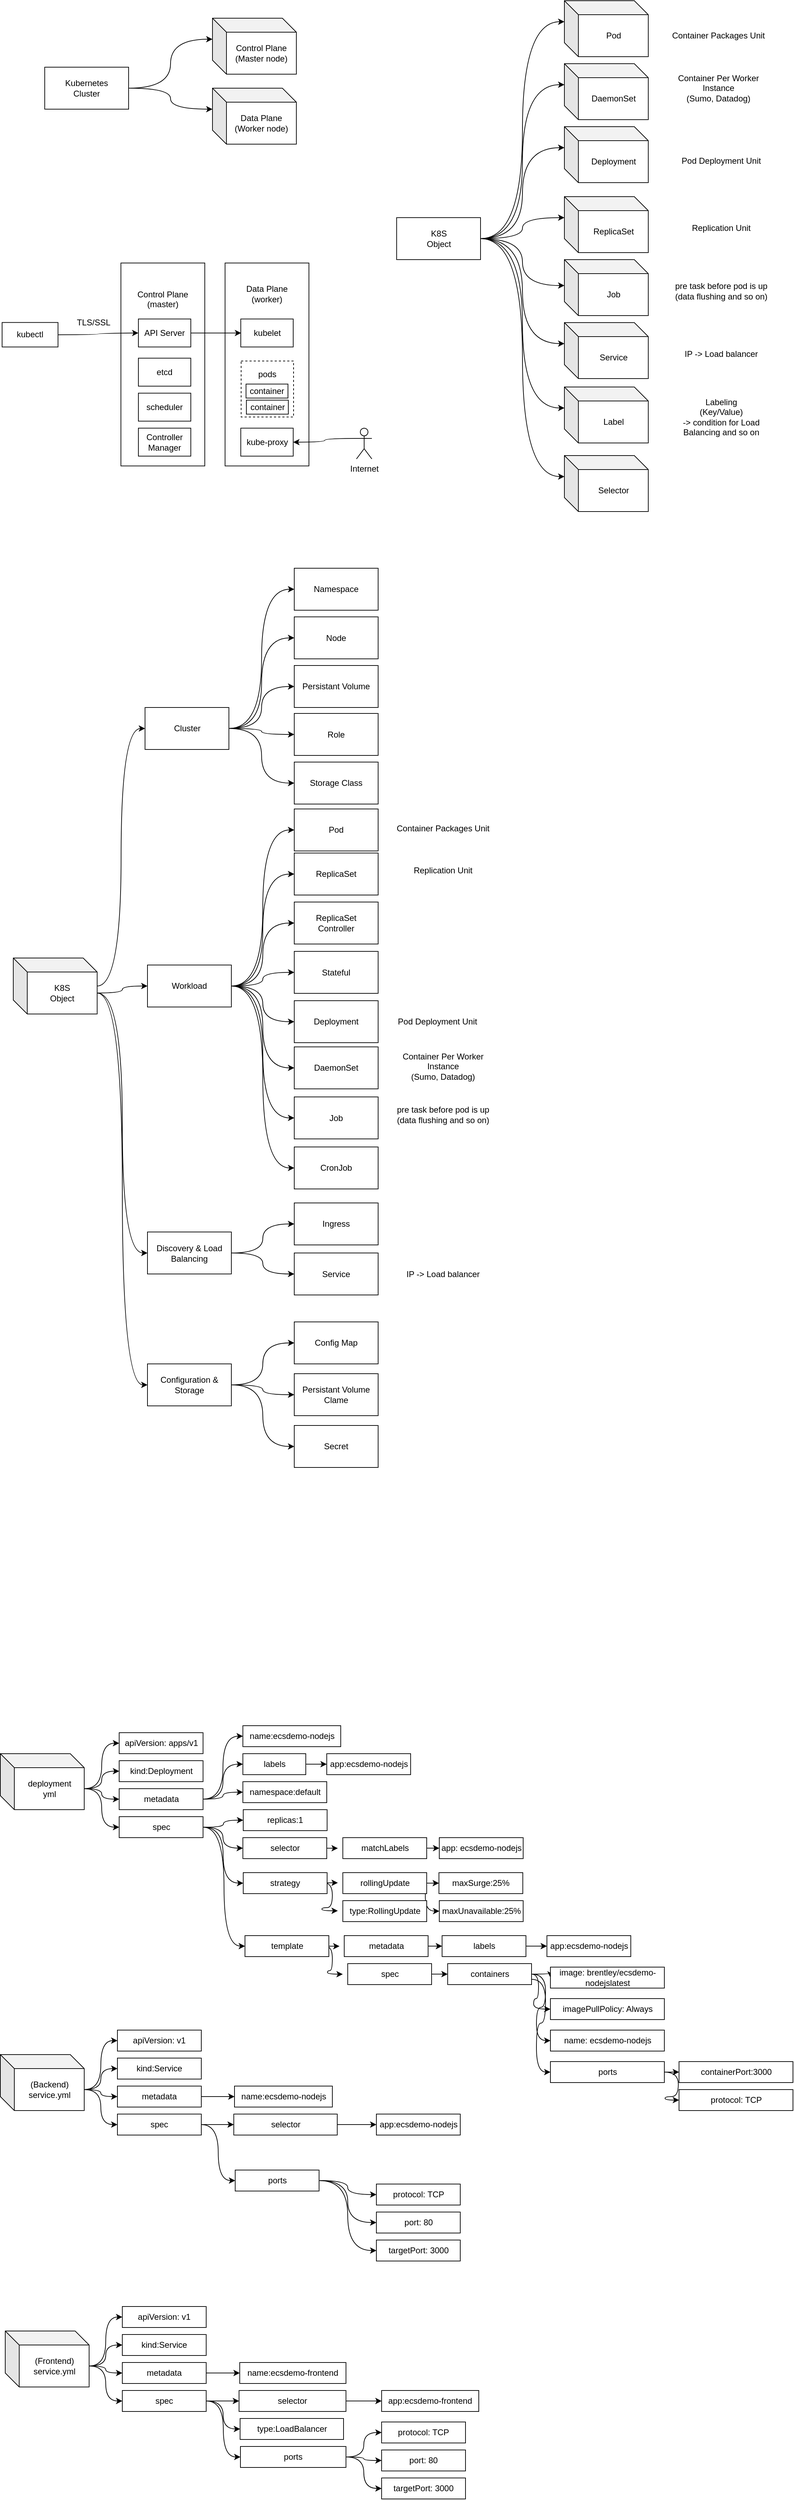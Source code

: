 <mxfile version="11.0.7" type="device"><diagram id="HFLXNcqsMwpk-uqe1Wn0" name="Page-1"><mxGraphModel dx="1301" dy="919" grid="1" gridSize="10" guides="1" tooltips="1" connect="1" arrows="1" fold="1" page="1" pageScale="1" pageWidth="1169" pageHeight="827" math="0" shadow="0"><root><mxCell id="0"/><mxCell id="1" parent="0"/><mxCell id="jyq8mdC1UPbTCz_hw3Xy-4" style="edgeStyle=orthogonalEdgeStyle;rounded=0;orthogonalLoop=1;jettySize=auto;html=1;exitX=1;exitY=0.5;exitDx=0;exitDy=0;entryX=0;entryY=0;entryDx=0;entryDy=30;entryPerimeter=0;curved=1;" parent="1" source="jyq8mdC1UPbTCz_hw3Xy-1" target="jyq8mdC1UPbTCz_hw3Xy-2" edge="1"><mxGeometry relative="1" as="geometry"/></mxCell><mxCell id="jyq8mdC1UPbTCz_hw3Xy-5" style="edgeStyle=orthogonalEdgeStyle;curved=1;rounded=0;orthogonalLoop=1;jettySize=auto;html=1;exitX=1;exitY=0.5;exitDx=0;exitDy=0;entryX=0;entryY=0;entryDx=0;entryDy=30;entryPerimeter=0;" parent="1" source="jyq8mdC1UPbTCz_hw3Xy-1" target="jyq8mdC1UPbTCz_hw3Xy-3" edge="1"><mxGeometry relative="1" as="geometry"/></mxCell><mxCell id="jyq8mdC1UPbTCz_hw3Xy-1" value="Kubernetes&lt;br&gt;Cluster" style="rounded=0;whiteSpace=wrap;html=1;" parent="1" vertex="1"><mxGeometry x="80" y="130" width="120" height="60" as="geometry"/></mxCell><mxCell id="jyq8mdC1UPbTCz_hw3Xy-2" value="Control Plane&lt;br&gt;(Master node)" style="shape=cube;whiteSpace=wrap;html=1;boundedLbl=1;backgroundOutline=1;darkOpacity=0.05;darkOpacity2=0.1;" parent="1" vertex="1"><mxGeometry x="320" y="60" width="120" height="80" as="geometry"/></mxCell><mxCell id="jyq8mdC1UPbTCz_hw3Xy-3" value="Data Plane&lt;br&gt;(Worker node)" style="shape=cube;whiteSpace=wrap;html=1;boundedLbl=1;backgroundOutline=1;darkOpacity=0.05;darkOpacity2=0.1;" parent="1" vertex="1"><mxGeometry x="320" y="160" width="120" height="80" as="geometry"/></mxCell><mxCell id="jyq8mdC1UPbTCz_hw3Xy-16" value="Container Packages Unit" style="text;html=1;strokeColor=none;fillColor=none;align=center;verticalAlign=middle;whiteSpace=wrap;rounded=0;" parent="1" vertex="1"><mxGeometry x="575" y="1193" width="150" height="50" as="geometry"/></mxCell><mxCell id="jyq8mdC1UPbTCz_hw3Xy-17" value="Pod Deployment Unit" style="text;html=1;strokeColor=none;fillColor=none;align=center;verticalAlign=middle;whiteSpace=wrap;rounded=0;" parent="1" vertex="1"><mxGeometry x="567" y="1469" width="150" height="50" as="geometry"/></mxCell><mxCell id="jyq8mdC1UPbTCz_hw3Xy-23" value="pre task before pod is up&lt;br&gt;(data flushing and so on)" style="text;html=1;strokeColor=none;fillColor=none;align=center;verticalAlign=middle;whiteSpace=wrap;rounded=0;" parent="1" vertex="1"><mxGeometry x="575" y="1601.69" width="150" height="50" as="geometry"/></mxCell><mxCell id="jyq8mdC1UPbTCz_hw3Xy-28" value="IP -&amp;gt; Load balancer" style="text;html=1;strokeColor=none;fillColor=none;align=center;verticalAlign=middle;whiteSpace=wrap;rounded=0;" parent="1" vertex="1"><mxGeometry x="575" y="1829.5" width="150" height="50" as="geometry"/></mxCell><mxCell id="jyq8mdC1UPbTCz_hw3Xy-61" value="" style="group" parent="1" vertex="1" connectable="0"><mxGeometry x="19" y="409.824" width="529" height="290" as="geometry"/></mxCell><mxCell id="jyq8mdC1UPbTCz_hw3Xy-32" value="kubectl" style="rounded=0;whiteSpace=wrap;html=1;" parent="jyq8mdC1UPbTCz_hw3Xy-61" vertex="1"><mxGeometry y="85" width="80" height="35" as="geometry"/></mxCell><mxCell id="jyq8mdC1UPbTCz_hw3Xy-34" value="Control Plane&lt;br&gt;(master)&lt;br&gt;&lt;br&gt;&lt;br&gt;&lt;br&gt;&lt;br&gt;&lt;br&gt;&lt;br&gt;&lt;br&gt;&lt;br&gt;&lt;br&gt;&lt;br&gt;&lt;br&gt;&lt;br&gt;&lt;br&gt;" style="rounded=0;whiteSpace=wrap;html=1;" parent="jyq8mdC1UPbTCz_hw3Xy-61" vertex="1"><mxGeometry x="170" width="120" height="290" as="geometry"/></mxCell><mxCell id="jyq8mdC1UPbTCz_hw3Xy-35" value="API Server" style="rounded=0;whiteSpace=wrap;html=1;" parent="jyq8mdC1UPbTCz_hw3Xy-61" vertex="1"><mxGeometry x="195" y="80" width="75" height="40" as="geometry"/></mxCell><mxCell id="jyq8mdC1UPbTCz_hw3Xy-37" value="TLS/SSL" style="text;html=1;strokeColor=none;fillColor=none;align=center;verticalAlign=middle;whiteSpace=wrap;rounded=0;" parent="jyq8mdC1UPbTCz_hw3Xy-61" vertex="1"><mxGeometry x="111" y="75" width="40" height="20" as="geometry"/></mxCell><mxCell id="jyq8mdC1UPbTCz_hw3Xy-39" value="Data Plane&lt;br&gt;(worker)&lt;br&gt;&lt;br&gt;&lt;br&gt;&lt;br&gt;&lt;br&gt;&lt;br&gt;&lt;br&gt;&lt;br&gt;&lt;br&gt;&lt;br&gt;&lt;br&gt;&lt;br&gt;&lt;br&gt;&lt;br&gt;&lt;br&gt;" style="rounded=0;whiteSpace=wrap;html=1;" parent="jyq8mdC1UPbTCz_hw3Xy-61" vertex="1"><mxGeometry x="319" width="120" height="290" as="geometry"/></mxCell><mxCell id="jyq8mdC1UPbTCz_hw3Xy-40" value="kubelet" style="rounded=0;whiteSpace=wrap;html=1;" parent="jyq8mdC1UPbTCz_hw3Xy-61" vertex="1"><mxGeometry x="341.5" y="80" width="75" height="40" as="geometry"/></mxCell><mxCell id="jyq8mdC1UPbTCz_hw3Xy-42" style="edgeStyle=orthogonalEdgeStyle;curved=1;rounded=0;orthogonalLoop=1;jettySize=auto;html=1;exitX=1;exitY=0.5;exitDx=0;exitDy=0;entryX=0;entryY=0.5;entryDx=0;entryDy=0;" parent="jyq8mdC1UPbTCz_hw3Xy-61" edge="1"><mxGeometry relative="1" as="geometry"><mxPoint x="270" y="100" as="sourcePoint"/><mxPoint x="342" y="100" as="targetPoint"/></mxGeometry></mxCell><mxCell id="jyq8mdC1UPbTCz_hw3Xy-45" style="edgeStyle=orthogonalEdgeStyle;curved=1;rounded=0;orthogonalLoop=1;jettySize=auto;html=1;exitX=1;exitY=0.5;exitDx=0;exitDy=0;entryX=0;entryY=0.5;entryDx=0;entryDy=0;" parent="jyq8mdC1UPbTCz_hw3Xy-61" source="jyq8mdC1UPbTCz_hw3Xy-32" edge="1"><mxGeometry relative="1" as="geometry"><mxPoint x="50" y="130" as="sourcePoint"/><mxPoint x="195" y="100" as="targetPoint"/></mxGeometry></mxCell><mxCell id="jyq8mdC1UPbTCz_hw3Xy-46" value="etcd" style="rounded=0;whiteSpace=wrap;html=1;" parent="jyq8mdC1UPbTCz_hw3Xy-61" vertex="1"><mxGeometry x="195" y="136" width="75" height="40" as="geometry"/></mxCell><mxCell id="jyq8mdC1UPbTCz_hw3Xy-47" value="scheduler" style="rounded=0;whiteSpace=wrap;html=1;" parent="jyq8mdC1UPbTCz_hw3Xy-61" vertex="1"><mxGeometry x="195" y="186" width="75" height="40" as="geometry"/></mxCell><mxCell id="jyq8mdC1UPbTCz_hw3Xy-48" value="Controller&lt;br&gt;Manager" style="rounded=0;whiteSpace=wrap;html=1;" parent="jyq8mdC1UPbTCz_hw3Xy-61" vertex="1"><mxGeometry x="195" y="236" width="75" height="40" as="geometry"/></mxCell><mxCell id="jyq8mdC1UPbTCz_hw3Xy-49" value="kube-proxy" style="rounded=0;whiteSpace=wrap;html=1;" parent="jyq8mdC1UPbTCz_hw3Xy-61" vertex="1"><mxGeometry x="341.5" y="236" width="75" height="40" as="geometry"/></mxCell><mxCell id="jyq8mdC1UPbTCz_hw3Xy-51" style="edgeStyle=orthogonalEdgeStyle;curved=1;rounded=0;orthogonalLoop=1;jettySize=auto;html=1;exitX=0;exitY=0.333;exitDx=0;exitDy=0;exitPerimeter=0;entryX=1;entryY=0.5;entryDx=0;entryDy=0;" parent="jyq8mdC1UPbTCz_hw3Xy-61" source="jyq8mdC1UPbTCz_hw3Xy-50" target="jyq8mdC1UPbTCz_hw3Xy-49" edge="1"><mxGeometry relative="1" as="geometry"/></mxCell><mxCell id="jyq8mdC1UPbTCz_hw3Xy-50" value="Internet" style="shape=umlActor;verticalLabelPosition=bottom;labelBackgroundColor=#ffffff;verticalAlign=top;html=1;outlineConnect=0;" parent="jyq8mdC1UPbTCz_hw3Xy-61" vertex="1"><mxGeometry x="507" y="236" width="22" height="44" as="geometry"/></mxCell><mxCell id="jyq8mdC1UPbTCz_hw3Xy-56" value="pods&lt;br&gt;&lt;br&gt;&lt;br&gt;&lt;br&gt;" style="rounded=0;whiteSpace=wrap;html=1;dashed=1;" parent="jyq8mdC1UPbTCz_hw3Xy-61" vertex="1"><mxGeometry x="342" y="140" width="75" height="80" as="geometry"/></mxCell><mxCell id="jyq8mdC1UPbTCz_hw3Xy-58" value="container" style="rounded=0;whiteSpace=wrap;html=1;" parent="jyq8mdC1UPbTCz_hw3Xy-61" vertex="1"><mxGeometry x="349" y="173" width="60" height="20" as="geometry"/></mxCell><mxCell id="jyq8mdC1UPbTCz_hw3Xy-59" value="container" style="rounded=0;whiteSpace=wrap;html=1;" parent="jyq8mdC1UPbTCz_hw3Xy-61" vertex="1"><mxGeometry x="349.5" y="196" width="60" height="20" as="geometry"/></mxCell><mxCell id="V4Hahp8YMEl1qbRStcSS-13" style="edgeStyle=orthogonalEdgeStyle;curved=1;rounded=0;orthogonalLoop=1;jettySize=auto;html=1;exitX=1;exitY=0.5;exitDx=0;exitDy=0;entryX=0;entryY=0.5;entryDx=0;entryDy=0;" edge="1" parent="1" source="V4Hahp8YMEl1qbRStcSS-1" target="V4Hahp8YMEl1qbRStcSS-7"><mxGeometry relative="1" as="geometry"/></mxCell><mxCell id="V4Hahp8YMEl1qbRStcSS-14" style="edgeStyle=orthogonalEdgeStyle;curved=1;rounded=0;orthogonalLoop=1;jettySize=auto;html=1;exitX=1;exitY=0.5;exitDx=0;exitDy=0;entryX=0;entryY=0.5;entryDx=0;entryDy=0;" edge="1" parent="1" source="V4Hahp8YMEl1qbRStcSS-1" target="V4Hahp8YMEl1qbRStcSS-9"><mxGeometry relative="1" as="geometry"/></mxCell><mxCell id="V4Hahp8YMEl1qbRStcSS-15" style="edgeStyle=orthogonalEdgeStyle;curved=1;rounded=0;orthogonalLoop=1;jettySize=auto;html=1;exitX=1;exitY=0.5;exitDx=0;exitDy=0;entryX=0;entryY=0.5;entryDx=0;entryDy=0;" edge="1" parent="1" source="V4Hahp8YMEl1qbRStcSS-1" target="V4Hahp8YMEl1qbRStcSS-10"><mxGeometry relative="1" as="geometry"/></mxCell><mxCell id="V4Hahp8YMEl1qbRStcSS-16" style="edgeStyle=orthogonalEdgeStyle;curved=1;rounded=0;orthogonalLoop=1;jettySize=auto;html=1;exitX=1;exitY=0.5;exitDx=0;exitDy=0;entryX=0;entryY=0.5;entryDx=0;entryDy=0;" edge="1" parent="1" source="V4Hahp8YMEl1qbRStcSS-1" target="V4Hahp8YMEl1qbRStcSS-11"><mxGeometry relative="1" as="geometry"/></mxCell><mxCell id="V4Hahp8YMEl1qbRStcSS-17" style="edgeStyle=orthogonalEdgeStyle;curved=1;rounded=0;orthogonalLoop=1;jettySize=auto;html=1;exitX=1;exitY=0.5;exitDx=0;exitDy=0;entryX=0;entryY=0.5;entryDx=0;entryDy=0;" edge="1" parent="1" source="V4Hahp8YMEl1qbRStcSS-1" target="V4Hahp8YMEl1qbRStcSS-8"><mxGeometry relative="1" as="geometry"/></mxCell><mxCell id="V4Hahp8YMEl1qbRStcSS-18" style="edgeStyle=orthogonalEdgeStyle;curved=1;rounded=0;orthogonalLoop=1;jettySize=auto;html=1;exitX=1;exitY=0.5;exitDx=0;exitDy=0;entryX=0;entryY=0.5;entryDx=0;entryDy=0;" edge="1" parent="1" source="V4Hahp8YMEl1qbRStcSS-1" target="V4Hahp8YMEl1qbRStcSS-6"><mxGeometry relative="1" as="geometry"/></mxCell><mxCell id="V4Hahp8YMEl1qbRStcSS-19" style="edgeStyle=orthogonalEdgeStyle;curved=1;rounded=0;orthogonalLoop=1;jettySize=auto;html=1;exitX=1;exitY=0.5;exitDx=0;exitDy=0;entryX=0;entryY=0.5;entryDx=0;entryDy=0;" edge="1" parent="1" source="V4Hahp8YMEl1qbRStcSS-1" target="V4Hahp8YMEl1qbRStcSS-5"><mxGeometry relative="1" as="geometry"/></mxCell><mxCell id="V4Hahp8YMEl1qbRStcSS-27" style="edgeStyle=orthogonalEdgeStyle;curved=1;rounded=0;orthogonalLoop=1;jettySize=auto;html=1;exitX=1;exitY=0.5;exitDx=0;exitDy=0;entryX=0;entryY=0.5;entryDx=0;entryDy=0;" edge="1" parent="1" source="V4Hahp8YMEl1qbRStcSS-1" target="V4Hahp8YMEl1qbRStcSS-22"><mxGeometry relative="1" as="geometry"/></mxCell><mxCell id="V4Hahp8YMEl1qbRStcSS-1" value="Workload" style="rounded=0;whiteSpace=wrap;html=1;" vertex="1" parent="1"><mxGeometry x="227" y="1413" width="120" height="60" as="geometry"/></mxCell><mxCell id="V4Hahp8YMEl1qbRStcSS-34" style="edgeStyle=orthogonalEdgeStyle;curved=1;rounded=0;orthogonalLoop=1;jettySize=auto;html=1;entryX=0;entryY=0.5;entryDx=0;entryDy=0;" edge="1" parent="1" source="V4Hahp8YMEl1qbRStcSS-2" target="V4Hahp8YMEl1qbRStcSS-26"><mxGeometry relative="1" as="geometry"/></mxCell><mxCell id="V4Hahp8YMEl1qbRStcSS-35" style="edgeStyle=orthogonalEdgeStyle;curved=1;rounded=0;orthogonalLoop=1;jettySize=auto;html=1;exitX=1;exitY=0.5;exitDx=0;exitDy=0;entryX=0;entryY=0.5;entryDx=0;entryDy=0;" edge="1" parent="1" source="V4Hahp8YMEl1qbRStcSS-2" target="V4Hahp8YMEl1qbRStcSS-25"><mxGeometry relative="1" as="geometry"/></mxCell><mxCell id="V4Hahp8YMEl1qbRStcSS-2" value="Discovery &amp;amp; Load Balancing" style="rounded=0;whiteSpace=wrap;html=1;" vertex="1" parent="1"><mxGeometry x="227" y="1794.5" width="120" height="60" as="geometry"/></mxCell><mxCell id="V4Hahp8YMEl1qbRStcSS-31" style="edgeStyle=orthogonalEdgeStyle;curved=1;rounded=0;orthogonalLoop=1;jettySize=auto;html=1;entryX=0;entryY=0.5;entryDx=0;entryDy=0;" edge="1" parent="1" source="V4Hahp8YMEl1qbRStcSS-3" target="V4Hahp8YMEl1qbRStcSS-28"><mxGeometry relative="1" as="geometry"/></mxCell><mxCell id="V4Hahp8YMEl1qbRStcSS-32" style="edgeStyle=orthogonalEdgeStyle;curved=1;rounded=0;orthogonalLoop=1;jettySize=auto;html=1;exitX=1;exitY=0.5;exitDx=0;exitDy=0;" edge="1" parent="1" source="V4Hahp8YMEl1qbRStcSS-3" target="V4Hahp8YMEl1qbRStcSS-29"><mxGeometry relative="1" as="geometry"/></mxCell><mxCell id="V4Hahp8YMEl1qbRStcSS-33" style="edgeStyle=orthogonalEdgeStyle;curved=1;rounded=0;orthogonalLoop=1;jettySize=auto;html=1;exitX=1;exitY=0.5;exitDx=0;exitDy=0;entryX=0;entryY=0.5;entryDx=0;entryDy=0;" edge="1" parent="1" source="V4Hahp8YMEl1qbRStcSS-3" target="V4Hahp8YMEl1qbRStcSS-30"><mxGeometry relative="1" as="geometry"/></mxCell><mxCell id="V4Hahp8YMEl1qbRStcSS-3" value="Configuration &amp;amp; Storage" style="rounded=0;whiteSpace=wrap;html=1;" vertex="1" parent="1"><mxGeometry x="227" y="1983" width="120" height="60" as="geometry"/></mxCell><mxCell id="V4Hahp8YMEl1qbRStcSS-12" style="edgeStyle=orthogonalEdgeStyle;rounded=0;orthogonalLoop=1;jettySize=auto;html=1;exitX=0;exitY=0;exitDx=120;exitDy=50;exitPerimeter=0;entryX=0;entryY=0.5;entryDx=0;entryDy=0;curved=1;" edge="1" parent="1" source="V4Hahp8YMEl1qbRStcSS-4" target="V4Hahp8YMEl1qbRStcSS-1"><mxGeometry relative="1" as="geometry"/></mxCell><mxCell id="V4Hahp8YMEl1qbRStcSS-23" style="edgeStyle=orthogonalEdgeStyle;curved=1;rounded=0;orthogonalLoop=1;jettySize=auto;html=1;exitX=0;exitY=0;exitDx=120;exitDy=50;exitPerimeter=0;entryX=0;entryY=0.5;entryDx=0;entryDy=0;" edge="1" parent="1" source="V4Hahp8YMEl1qbRStcSS-4" target="V4Hahp8YMEl1qbRStcSS-2"><mxGeometry relative="1" as="geometry"/></mxCell><mxCell id="V4Hahp8YMEl1qbRStcSS-24" style="edgeStyle=orthogonalEdgeStyle;curved=1;rounded=0;orthogonalLoop=1;jettySize=auto;html=1;exitX=0;exitY=0;exitDx=120;exitDy=50;exitPerimeter=0;entryX=0;entryY=0.5;entryDx=0;entryDy=0;" edge="1" parent="1" source="V4Hahp8YMEl1qbRStcSS-4" target="V4Hahp8YMEl1qbRStcSS-3"><mxGeometry relative="1" as="geometry"/></mxCell><mxCell id="V4Hahp8YMEl1qbRStcSS-42" style="edgeStyle=orthogonalEdgeStyle;curved=1;rounded=0;orthogonalLoop=1;jettySize=auto;html=1;entryX=0;entryY=0.5;entryDx=0;entryDy=0;" edge="1" parent="1" source="V4Hahp8YMEl1qbRStcSS-4" target="V4Hahp8YMEl1qbRStcSS-36"><mxGeometry relative="1" as="geometry"/></mxCell><mxCell id="V4Hahp8YMEl1qbRStcSS-4" value="K8S&lt;br&gt;Object" style="shape=cube;whiteSpace=wrap;html=1;boundedLbl=1;backgroundOutline=1;darkOpacity=0.05;darkOpacity2=0.1;" vertex="1" parent="1"><mxGeometry x="35" y="1403" width="120" height="80" as="geometry"/></mxCell><mxCell id="V4Hahp8YMEl1qbRStcSS-5" value="CronJob" style="rounded=0;whiteSpace=wrap;html=1;" vertex="1" parent="1"><mxGeometry x="437" y="1673" width="120" height="60" as="geometry"/></mxCell><mxCell id="V4Hahp8YMEl1qbRStcSS-6" value="DaemonSet" style="rounded=0;whiteSpace=wrap;html=1;" vertex="1" parent="1"><mxGeometry x="437" y="1530" width="120" height="60" as="geometry"/></mxCell><mxCell id="V4Hahp8YMEl1qbRStcSS-7" value="Pod" style="rounded=0;whiteSpace=wrap;html=1;" vertex="1" parent="1"><mxGeometry x="437" y="1190" width="120" height="60" as="geometry"/></mxCell><mxCell id="V4Hahp8YMEl1qbRStcSS-8" value="Deployment" style="rounded=0;whiteSpace=wrap;html=1;" vertex="1" parent="1"><mxGeometry x="437" y="1464" width="120" height="60" as="geometry"/></mxCell><mxCell id="V4Hahp8YMEl1qbRStcSS-9" value="ReplicaSet" style="rounded=0;whiteSpace=wrap;html=1;" vertex="1" parent="1"><mxGeometry x="437" y="1253" width="120" height="60" as="geometry"/></mxCell><mxCell id="V4Hahp8YMEl1qbRStcSS-10" value="ReplicaSet&lt;br&gt;Controller" style="rounded=0;whiteSpace=wrap;html=1;" vertex="1" parent="1"><mxGeometry x="437" y="1323" width="120" height="60" as="geometry"/></mxCell><mxCell id="V4Hahp8YMEl1qbRStcSS-11" value="Stateful" style="rounded=0;whiteSpace=wrap;html=1;" vertex="1" parent="1"><mxGeometry x="437" y="1393.5" width="120" height="60" as="geometry"/></mxCell><mxCell id="V4Hahp8YMEl1qbRStcSS-20" value="Container Per Worker Instance&lt;br&gt;(Sumo, Datadog)" style="text;html=1;strokeColor=none;fillColor=none;align=center;verticalAlign=middle;whiteSpace=wrap;rounded=0;" vertex="1" parent="1"><mxGeometry x="575" y="1533" width="150" height="50" as="geometry"/></mxCell><mxCell id="V4Hahp8YMEl1qbRStcSS-21" value="Replication Unit" style="text;html=1;strokeColor=none;fillColor=none;align=center;verticalAlign=middle;whiteSpace=wrap;rounded=0;" vertex="1" parent="1"><mxGeometry x="575" y="1253.397" width="150" height="50" as="geometry"/></mxCell><mxCell id="V4Hahp8YMEl1qbRStcSS-22" value="Job" style="rounded=0;whiteSpace=wrap;html=1;" vertex="1" parent="1"><mxGeometry x="437" y="1601.5" width="120" height="60" as="geometry"/></mxCell><mxCell id="V4Hahp8YMEl1qbRStcSS-25" value="Service" style="rounded=0;whiteSpace=wrap;html=1;" vertex="1" parent="1"><mxGeometry x="437" y="1824.5" width="120" height="60" as="geometry"/></mxCell><mxCell id="V4Hahp8YMEl1qbRStcSS-26" value="Ingress" style="rounded=0;whiteSpace=wrap;html=1;" vertex="1" parent="1"><mxGeometry x="437" y="1753" width="120" height="60" as="geometry"/></mxCell><mxCell id="V4Hahp8YMEl1qbRStcSS-28" value="Config Map" style="rounded=0;whiteSpace=wrap;html=1;" vertex="1" parent="1"><mxGeometry x="437" y="1923" width="120" height="60" as="geometry"/></mxCell><mxCell id="V4Hahp8YMEl1qbRStcSS-29" value="Persistant Volume Clame" style="rounded=0;whiteSpace=wrap;html=1;" vertex="1" parent="1"><mxGeometry x="437" y="1997" width="120" height="60" as="geometry"/></mxCell><mxCell id="V4Hahp8YMEl1qbRStcSS-30" value="Secret" style="rounded=0;whiteSpace=wrap;html=1;" vertex="1" parent="1"><mxGeometry x="437" y="2071" width="120" height="60" as="geometry"/></mxCell><mxCell id="V4Hahp8YMEl1qbRStcSS-43" style="edgeStyle=orthogonalEdgeStyle;curved=1;rounded=0;orthogonalLoop=1;jettySize=auto;html=1;exitX=1;exitY=0.5;exitDx=0;exitDy=0;entryX=0;entryY=0.5;entryDx=0;entryDy=0;" edge="1" parent="1" source="V4Hahp8YMEl1qbRStcSS-36" target="V4Hahp8YMEl1qbRStcSS-37"><mxGeometry relative="1" as="geometry"/></mxCell><mxCell id="V4Hahp8YMEl1qbRStcSS-44" style="edgeStyle=orthogonalEdgeStyle;curved=1;rounded=0;orthogonalLoop=1;jettySize=auto;html=1;exitX=1;exitY=0.5;exitDx=0;exitDy=0;entryX=0;entryY=0.5;entryDx=0;entryDy=0;" edge="1" parent="1" source="V4Hahp8YMEl1qbRStcSS-36" target="V4Hahp8YMEl1qbRStcSS-38"><mxGeometry relative="1" as="geometry"/></mxCell><mxCell id="V4Hahp8YMEl1qbRStcSS-45" style="edgeStyle=orthogonalEdgeStyle;curved=1;rounded=0;orthogonalLoop=1;jettySize=auto;html=1;exitX=1;exitY=0.5;exitDx=0;exitDy=0;entryX=0;entryY=0.5;entryDx=0;entryDy=0;" edge="1" parent="1" source="V4Hahp8YMEl1qbRStcSS-36" target="V4Hahp8YMEl1qbRStcSS-39"><mxGeometry relative="1" as="geometry"/></mxCell><mxCell id="V4Hahp8YMEl1qbRStcSS-46" style="edgeStyle=orthogonalEdgeStyle;curved=1;rounded=0;orthogonalLoop=1;jettySize=auto;html=1;exitX=1;exitY=0.5;exitDx=0;exitDy=0;entryX=0;entryY=0.5;entryDx=0;entryDy=0;" edge="1" parent="1" source="V4Hahp8YMEl1qbRStcSS-36" target="V4Hahp8YMEl1qbRStcSS-40"><mxGeometry relative="1" as="geometry"/></mxCell><mxCell id="V4Hahp8YMEl1qbRStcSS-47" style="edgeStyle=orthogonalEdgeStyle;curved=1;rounded=0;orthogonalLoop=1;jettySize=auto;html=1;exitX=1;exitY=0.5;exitDx=0;exitDy=0;entryX=0;entryY=0.5;entryDx=0;entryDy=0;" edge="1" parent="1" source="V4Hahp8YMEl1qbRStcSS-36" target="V4Hahp8YMEl1qbRStcSS-41"><mxGeometry relative="1" as="geometry"/></mxCell><mxCell id="V4Hahp8YMEl1qbRStcSS-36" value="Cluster" style="rounded=0;whiteSpace=wrap;html=1;" vertex="1" parent="1"><mxGeometry x="223.5" y="1045" width="120" height="60" as="geometry"/></mxCell><mxCell id="V4Hahp8YMEl1qbRStcSS-37" value="Namespace" style="rounded=0;whiteSpace=wrap;html=1;" vertex="1" parent="1"><mxGeometry x="437" y="846" width="120" height="60" as="geometry"/></mxCell><mxCell id="V4Hahp8YMEl1qbRStcSS-38" value="Node" style="rounded=0;whiteSpace=wrap;html=1;" vertex="1" parent="1"><mxGeometry x="437" y="915.5" width="120" height="60" as="geometry"/></mxCell><mxCell id="V4Hahp8YMEl1qbRStcSS-39" value="Persistant Volume" style="rounded=0;whiteSpace=wrap;html=1;" vertex="1" parent="1"><mxGeometry x="437" y="985" width="120" height="60" as="geometry"/></mxCell><mxCell id="V4Hahp8YMEl1qbRStcSS-40" value="Role" style="rounded=0;whiteSpace=wrap;html=1;" vertex="1" parent="1"><mxGeometry x="437" y="1053.5" width="120" height="60" as="geometry"/></mxCell><mxCell id="V4Hahp8YMEl1qbRStcSS-41" value="Storage Class" style="rounded=0;whiteSpace=wrap;html=1;" vertex="1" parent="1"><mxGeometry x="437" y="1123" width="120" height="60" as="geometry"/></mxCell><mxCell id="V4Hahp8YMEl1qbRStcSS-51" value="Pod" style="shape=cube;whiteSpace=wrap;html=1;boundedLbl=1;backgroundOutline=1;darkOpacity=0.05;darkOpacity2=0.1;" vertex="1" parent="1"><mxGeometry x="823.5" y="35" width="120" height="80" as="geometry"/></mxCell><mxCell id="V4Hahp8YMEl1qbRStcSS-52" value="DaemonSet" style="shape=cube;whiteSpace=wrap;html=1;boundedLbl=1;backgroundOutline=1;darkOpacity=0.05;darkOpacity2=0.1;" vertex="1" parent="1"><mxGeometry x="823.5" y="125" width="120" height="80" as="geometry"/></mxCell><mxCell id="V4Hahp8YMEl1qbRStcSS-53" value="Deployment" style="shape=cube;whiteSpace=wrap;html=1;boundedLbl=1;backgroundOutline=1;darkOpacity=0.05;darkOpacity2=0.1;" vertex="1" parent="1"><mxGeometry x="823.5" y="215" width="120" height="80" as="geometry"/></mxCell><mxCell id="V4Hahp8YMEl1qbRStcSS-54" style="edgeStyle=orthogonalEdgeStyle;curved=1;rounded=0;orthogonalLoop=1;jettySize=auto;html=1;entryX=0;entryY=0;entryDx=0;entryDy=30;entryPerimeter=0;" edge="1" parent="1" source="V4Hahp8YMEl1qbRStcSS-62" target="V4Hahp8YMEl1qbRStcSS-51"><mxGeometry relative="1" as="geometry"/></mxCell><mxCell id="V4Hahp8YMEl1qbRStcSS-55" style="edgeStyle=orthogonalEdgeStyle;curved=1;rounded=0;orthogonalLoop=1;jettySize=auto;html=1;exitX=1;exitY=0.5;exitDx=0;exitDy=0;entryX=0;entryY=0;entryDx=0;entryDy=30;entryPerimeter=0;" edge="1" parent="1" source="V4Hahp8YMEl1qbRStcSS-62" target="V4Hahp8YMEl1qbRStcSS-52"><mxGeometry relative="1" as="geometry"/></mxCell><mxCell id="V4Hahp8YMEl1qbRStcSS-56" style="edgeStyle=orthogonalEdgeStyle;curved=1;rounded=0;orthogonalLoop=1;jettySize=auto;html=1;exitX=1;exitY=0.5;exitDx=0;exitDy=0;entryX=0;entryY=0;entryDx=0;entryDy=30;entryPerimeter=0;" edge="1" parent="1" source="V4Hahp8YMEl1qbRStcSS-62" target="V4Hahp8YMEl1qbRStcSS-53"><mxGeometry relative="1" as="geometry"/></mxCell><mxCell id="V4Hahp8YMEl1qbRStcSS-57" style="edgeStyle=orthogonalEdgeStyle;curved=1;rounded=0;orthogonalLoop=1;jettySize=auto;html=1;exitX=1;exitY=0.5;exitDx=0;exitDy=0;entryX=0;entryY=0;entryDx=0;entryDy=30;entryPerimeter=0;" edge="1" parent="1" source="V4Hahp8YMEl1qbRStcSS-62" target="V4Hahp8YMEl1qbRStcSS-66"><mxGeometry relative="1" as="geometry"/></mxCell><mxCell id="V4Hahp8YMEl1qbRStcSS-58" style="edgeStyle=orthogonalEdgeStyle;curved=1;rounded=0;orthogonalLoop=1;jettySize=auto;html=1;exitX=1;exitY=0.5;exitDx=0;exitDy=0;entryX=0;entryY=0.463;entryDx=0;entryDy=0;entryPerimeter=0;" edge="1" parent="1" source="V4Hahp8YMEl1qbRStcSS-62" target="V4Hahp8YMEl1qbRStcSS-67"><mxGeometry relative="1" as="geometry"/></mxCell><mxCell id="V4Hahp8YMEl1qbRStcSS-59" style="edgeStyle=orthogonalEdgeStyle;curved=1;rounded=0;orthogonalLoop=1;jettySize=auto;html=1;exitX=1;exitY=0.5;exitDx=0;exitDy=0;entryX=0;entryY=0;entryDx=0;entryDy=30;entryPerimeter=0;" edge="1" parent="1" source="V4Hahp8YMEl1qbRStcSS-62" target="V4Hahp8YMEl1qbRStcSS-68"><mxGeometry relative="1" as="geometry"/></mxCell><mxCell id="V4Hahp8YMEl1qbRStcSS-60" style="edgeStyle=orthogonalEdgeStyle;curved=1;rounded=0;orthogonalLoop=1;jettySize=auto;html=1;exitX=1;exitY=0.5;exitDx=0;exitDy=0;entryX=0;entryY=0;entryDx=0;entryDy=30;entryPerimeter=0;" edge="1" parent="1" source="V4Hahp8YMEl1qbRStcSS-62" target="V4Hahp8YMEl1qbRStcSS-69"><mxGeometry relative="1" as="geometry"/></mxCell><mxCell id="V4Hahp8YMEl1qbRStcSS-61" style="edgeStyle=orthogonalEdgeStyle;curved=1;rounded=0;orthogonalLoop=1;jettySize=auto;html=1;exitX=1;exitY=0.5;exitDx=0;exitDy=0;entryX=0;entryY=0;entryDx=0;entryDy=30;entryPerimeter=0;" edge="1" parent="1" source="V4Hahp8YMEl1qbRStcSS-62" target="V4Hahp8YMEl1qbRStcSS-73"><mxGeometry relative="1" as="geometry"/></mxCell><mxCell id="V4Hahp8YMEl1qbRStcSS-62" value="K8S&lt;br&gt;Object" style="rounded=0;whiteSpace=wrap;html=1;" vertex="1" parent="1"><mxGeometry x="583.5" y="345" width="120" height="60" as="geometry"/></mxCell><mxCell id="V4Hahp8YMEl1qbRStcSS-63" value="Container Per Worker Instance&lt;br&gt;(Sumo, Datadog)" style="text;html=1;strokeColor=none;fillColor=none;align=center;verticalAlign=middle;whiteSpace=wrap;rounded=0;" vertex="1" parent="1"><mxGeometry x="968.5" y="135" width="150" height="50" as="geometry"/></mxCell><mxCell id="V4Hahp8YMEl1qbRStcSS-64" value="Container Packages Unit" style="text;html=1;strokeColor=none;fillColor=none;align=center;verticalAlign=middle;whiteSpace=wrap;rounded=0;" vertex="1" parent="1"><mxGeometry x="968.5" y="60" width="150" height="50" as="geometry"/></mxCell><mxCell id="V4Hahp8YMEl1qbRStcSS-65" value="Pod Deployment Unit" style="text;html=1;strokeColor=none;fillColor=none;align=center;verticalAlign=middle;whiteSpace=wrap;rounded=0;" vertex="1" parent="1"><mxGeometry x="972.5" y="239" width="150" height="50" as="geometry"/></mxCell><mxCell id="V4Hahp8YMEl1qbRStcSS-66" value="ReplicaSet" style="shape=cube;whiteSpace=wrap;html=1;boundedLbl=1;backgroundOutline=1;darkOpacity=0.05;darkOpacity2=0.1;" vertex="1" parent="1"><mxGeometry x="823.5" y="315" width="120" height="80" as="geometry"/></mxCell><mxCell id="V4Hahp8YMEl1qbRStcSS-67" value="Job" style="shape=cube;whiteSpace=wrap;html=1;boundedLbl=1;backgroundOutline=1;darkOpacity=0.05;darkOpacity2=0.1;" vertex="1" parent="1"><mxGeometry x="823.5" y="405" width="120" height="80" as="geometry"/></mxCell><mxCell id="V4Hahp8YMEl1qbRStcSS-68" value="Service" style="shape=cube;whiteSpace=wrap;html=1;boundedLbl=1;backgroundOutline=1;darkOpacity=0.05;darkOpacity2=0.1;" vertex="1" parent="1"><mxGeometry x="823.5" y="495" width="120" height="80" as="geometry"/></mxCell><mxCell id="V4Hahp8YMEl1qbRStcSS-69" value="Label" style="shape=cube;whiteSpace=wrap;html=1;boundedLbl=1;backgroundOutline=1;darkOpacity=0.05;darkOpacity2=0.1;" vertex="1" parent="1"><mxGeometry x="823.5" y="587" width="120" height="80" as="geometry"/></mxCell><mxCell id="V4Hahp8YMEl1qbRStcSS-70" value="Replication Unit" style="text;html=1;strokeColor=none;fillColor=none;align=center;verticalAlign=middle;whiteSpace=wrap;rounded=0;" vertex="1" parent="1"><mxGeometry x="972.5" y="335" width="150" height="50" as="geometry"/></mxCell><mxCell id="V4Hahp8YMEl1qbRStcSS-71" value="pre task before pod is up&lt;br&gt;(data flushing and so on)" style="text;html=1;strokeColor=none;fillColor=none;align=center;verticalAlign=middle;whiteSpace=wrap;rounded=0;" vertex="1" parent="1"><mxGeometry x="972.5" y="425" width="150" height="50" as="geometry"/></mxCell><mxCell id="V4Hahp8YMEl1qbRStcSS-72" value="IP -&amp;gt; Load balancer" style="text;html=1;strokeColor=none;fillColor=none;align=center;verticalAlign=middle;whiteSpace=wrap;rounded=0;" vertex="1" parent="1"><mxGeometry x="972.5" y="515" width="150" height="50" as="geometry"/></mxCell><mxCell id="V4Hahp8YMEl1qbRStcSS-73" value="Selector" style="shape=cube;whiteSpace=wrap;html=1;boundedLbl=1;backgroundOutline=1;darkOpacity=0.05;darkOpacity2=0.1;" vertex="1" parent="1"><mxGeometry x="823.5" y="685" width="120" height="80" as="geometry"/></mxCell><mxCell id="V4Hahp8YMEl1qbRStcSS-74" value="Labeling&lt;br&gt;(Key/Value)&lt;br&gt;-&amp;gt; condition for Load Balancing and so on" style="text;html=1;strokeColor=none;fillColor=none;align=center;verticalAlign=middle;whiteSpace=wrap;rounded=0;" vertex="1" parent="1"><mxGeometry x="972.5" y="605" width="150" height="50" as="geometry"/></mxCell><mxCell id="V4Hahp8YMEl1qbRStcSS-80" style="edgeStyle=orthogonalEdgeStyle;curved=1;rounded=0;orthogonalLoop=1;jettySize=auto;html=1;exitX=0;exitY=0;exitDx=120;exitDy=50;exitPerimeter=0;entryX=0;entryY=0.5;entryDx=0;entryDy=0;" edge="1" parent="1" source="V4Hahp8YMEl1qbRStcSS-75" target="V4Hahp8YMEl1qbRStcSS-76"><mxGeometry relative="1" as="geometry"/></mxCell><mxCell id="V4Hahp8YMEl1qbRStcSS-81" style="edgeStyle=orthogonalEdgeStyle;curved=1;rounded=0;orthogonalLoop=1;jettySize=auto;html=1;exitX=0;exitY=0;exitDx=120;exitDy=50;exitPerimeter=0;entryX=0;entryY=0.5;entryDx=0;entryDy=0;" edge="1" parent="1" source="V4Hahp8YMEl1qbRStcSS-75" target="V4Hahp8YMEl1qbRStcSS-77"><mxGeometry relative="1" as="geometry"/></mxCell><mxCell id="V4Hahp8YMEl1qbRStcSS-82" style="edgeStyle=orthogonalEdgeStyle;curved=1;rounded=0;orthogonalLoop=1;jettySize=auto;html=1;exitX=0;exitY=0;exitDx=120;exitDy=50;exitPerimeter=0;entryX=0;entryY=0.5;entryDx=0;entryDy=0;" edge="1" parent="1" source="V4Hahp8YMEl1qbRStcSS-75" target="V4Hahp8YMEl1qbRStcSS-78"><mxGeometry relative="1" as="geometry"/></mxCell><mxCell id="V4Hahp8YMEl1qbRStcSS-83" style="edgeStyle=orthogonalEdgeStyle;curved=1;rounded=0;orthogonalLoop=1;jettySize=auto;html=1;exitX=0;exitY=0;exitDx=120;exitDy=50;exitPerimeter=0;entryX=0;entryY=0.5;entryDx=0;entryDy=0;" edge="1" parent="1" source="V4Hahp8YMEl1qbRStcSS-75" target="V4Hahp8YMEl1qbRStcSS-79"><mxGeometry relative="1" as="geometry"/></mxCell><mxCell id="V4Hahp8YMEl1qbRStcSS-75" value="deployment&lt;br&gt;yml" style="shape=cube;whiteSpace=wrap;html=1;boundedLbl=1;backgroundOutline=1;darkOpacity=0.05;darkOpacity2=0.1;" vertex="1" parent="1"><mxGeometry x="16.5" y="2540" width="120" height="80" as="geometry"/></mxCell><mxCell id="V4Hahp8YMEl1qbRStcSS-76" value="apiVersion: apps/v1" style="rounded=0;whiteSpace=wrap;html=1;" vertex="1" parent="1"><mxGeometry x="186.5" y="2510" width="120" height="30" as="geometry"/></mxCell><mxCell id="V4Hahp8YMEl1qbRStcSS-77" value="kind:Deployment" style="rounded=0;whiteSpace=wrap;html=1;" vertex="1" parent="1"><mxGeometry x="186.5" y="2550" width="120" height="30" as="geometry"/></mxCell><mxCell id="V4Hahp8YMEl1qbRStcSS-87" style="edgeStyle=orthogonalEdgeStyle;curved=1;rounded=0;orthogonalLoop=1;jettySize=auto;html=1;exitX=1;exitY=0.5;exitDx=0;exitDy=0;entryX=0;entryY=0.5;entryDx=0;entryDy=0;" edge="1" parent="1" source="V4Hahp8YMEl1qbRStcSS-78" target="V4Hahp8YMEl1qbRStcSS-84"><mxGeometry relative="1" as="geometry"/></mxCell><mxCell id="V4Hahp8YMEl1qbRStcSS-88" style="edgeStyle=orthogonalEdgeStyle;curved=1;rounded=0;orthogonalLoop=1;jettySize=auto;html=1;exitX=1;exitY=0.5;exitDx=0;exitDy=0;entryX=0;entryY=0.5;entryDx=0;entryDy=0;" edge="1" parent="1" source="V4Hahp8YMEl1qbRStcSS-78" target="V4Hahp8YMEl1qbRStcSS-85"><mxGeometry relative="1" as="geometry"/></mxCell><mxCell id="V4Hahp8YMEl1qbRStcSS-91" style="edgeStyle=orthogonalEdgeStyle;curved=1;rounded=0;orthogonalLoop=1;jettySize=auto;html=1;exitX=1;exitY=0.5;exitDx=0;exitDy=0;entryX=0;entryY=0.5;entryDx=0;entryDy=0;" edge="1" parent="1" source="V4Hahp8YMEl1qbRStcSS-78" target="V4Hahp8YMEl1qbRStcSS-90"><mxGeometry relative="1" as="geometry"/></mxCell><mxCell id="V4Hahp8YMEl1qbRStcSS-78" value="metadata" style="rounded=0;whiteSpace=wrap;html=1;" vertex="1" parent="1"><mxGeometry x="186.5" y="2590" width="120" height="30" as="geometry"/></mxCell><mxCell id="V4Hahp8YMEl1qbRStcSS-94" style="edgeStyle=orthogonalEdgeStyle;curved=1;rounded=0;orthogonalLoop=1;jettySize=auto;html=1;entryX=0;entryY=0.5;entryDx=0;entryDy=0;" edge="1" parent="1" target="V4Hahp8YMEl1qbRStcSS-92"><mxGeometry relative="1" as="geometry"><mxPoint x="306.5" y="2645" as="sourcePoint"/></mxGeometry></mxCell><mxCell id="V4Hahp8YMEl1qbRStcSS-95" style="edgeStyle=orthogonalEdgeStyle;curved=1;rounded=0;orthogonalLoop=1;jettySize=auto;html=1;exitX=1;exitY=0.5;exitDx=0;exitDy=0;entryX=0;entryY=0.5;entryDx=0;entryDy=0;" edge="1" parent="1" source="V4Hahp8YMEl1qbRStcSS-79" target="V4Hahp8YMEl1qbRStcSS-93"><mxGeometry relative="1" as="geometry"/></mxCell><mxCell id="V4Hahp8YMEl1qbRStcSS-107" style="edgeStyle=orthogonalEdgeStyle;curved=1;rounded=0;orthogonalLoop=1;jettySize=auto;html=1;exitX=1;exitY=0.5;exitDx=0;exitDy=0;entryX=0;entryY=0.5;entryDx=0;entryDy=0;" edge="1" parent="1" source="V4Hahp8YMEl1qbRStcSS-79" target="V4Hahp8YMEl1qbRStcSS-100"><mxGeometry relative="1" as="geometry"/></mxCell><mxCell id="V4Hahp8YMEl1qbRStcSS-114" style="edgeStyle=orthogonalEdgeStyle;curved=1;rounded=0;orthogonalLoop=1;jettySize=auto;html=1;exitX=1;exitY=0.5;exitDx=0;exitDy=0;entryX=0;entryY=0.5;entryDx=0;entryDy=0;" edge="1" parent="1" source="V4Hahp8YMEl1qbRStcSS-79" target="V4Hahp8YMEl1qbRStcSS-110"><mxGeometry relative="1" as="geometry"/></mxCell><mxCell id="V4Hahp8YMEl1qbRStcSS-79" value="spec" style="rounded=0;whiteSpace=wrap;html=1;" vertex="1" parent="1"><mxGeometry x="186.5" y="2630" width="120" height="30" as="geometry"/></mxCell><mxCell id="V4Hahp8YMEl1qbRStcSS-84" value="name:ecsdemo-nodejs" style="rounded=0;whiteSpace=wrap;html=1;" vertex="1" parent="1"><mxGeometry x="363.5" y="2500" width="140" height="30" as="geometry"/></mxCell><mxCell id="V4Hahp8YMEl1qbRStcSS-89" style="edgeStyle=orthogonalEdgeStyle;curved=1;rounded=0;orthogonalLoop=1;jettySize=auto;html=1;exitX=1;exitY=0.5;exitDx=0;exitDy=0;entryX=0;entryY=0.5;entryDx=0;entryDy=0;" edge="1" parent="1" source="V4Hahp8YMEl1qbRStcSS-85" target="V4Hahp8YMEl1qbRStcSS-86"><mxGeometry relative="1" as="geometry"/></mxCell><mxCell id="V4Hahp8YMEl1qbRStcSS-85" value="labels" style="rounded=0;whiteSpace=wrap;html=1;" vertex="1" parent="1"><mxGeometry x="363.5" y="2540" width="90" height="30" as="geometry"/></mxCell><mxCell id="V4Hahp8YMEl1qbRStcSS-86" value="app:ecsdemo-nodejs" style="rounded=0;whiteSpace=wrap;html=1;" vertex="1" parent="1"><mxGeometry x="483.5" y="2540" width="120" height="30" as="geometry"/></mxCell><mxCell id="V4Hahp8YMEl1qbRStcSS-90" value="namespace:default" style="rounded=0;whiteSpace=wrap;html=1;" vertex="1" parent="1"><mxGeometry x="363.5" y="2580" width="120" height="30" as="geometry"/></mxCell><mxCell id="V4Hahp8YMEl1qbRStcSS-92" value="replicas:1" style="rounded=0;whiteSpace=wrap;html=1;" vertex="1" parent="1"><mxGeometry x="364" y="2620" width="120" height="30" as="geometry"/></mxCell><mxCell id="V4Hahp8YMEl1qbRStcSS-98" style="edgeStyle=orthogonalEdgeStyle;curved=1;rounded=0;orthogonalLoop=1;jettySize=auto;html=1;exitX=1;exitY=0.5;exitDx=0;exitDy=0;entryX=0;entryY=0.5;entryDx=0;entryDy=0;" edge="1" parent="1"><mxGeometry relative="1" as="geometry"><mxPoint x="478.088" y="2675.118" as="sourcePoint"/><mxPoint x="499.324" y="2675.118" as="targetPoint"/></mxGeometry></mxCell><mxCell id="V4Hahp8YMEl1qbRStcSS-93" value="selector" style="rounded=0;whiteSpace=wrap;html=1;" vertex="1" parent="1"><mxGeometry x="363.5" y="2660" width="120" height="30" as="geometry"/></mxCell><mxCell id="V4Hahp8YMEl1qbRStcSS-99" style="edgeStyle=orthogonalEdgeStyle;curved=1;rounded=0;orthogonalLoop=1;jettySize=auto;html=1;exitX=1;exitY=0.5;exitDx=0;exitDy=0;entryX=0;entryY=0.5;entryDx=0;entryDy=0;" edge="1" parent="1" source="V4Hahp8YMEl1qbRStcSS-96" target="V4Hahp8YMEl1qbRStcSS-97"><mxGeometry relative="1" as="geometry"/></mxCell><mxCell id="V4Hahp8YMEl1qbRStcSS-96" value="matchLabels" style="rounded=0;whiteSpace=wrap;html=1;" vertex="1" parent="1"><mxGeometry x="506.5" y="2660" width="120" height="30" as="geometry"/></mxCell><mxCell id="V4Hahp8YMEl1qbRStcSS-97" value="app: ecsdemo-nodejs" style="rounded=0;whiteSpace=wrap;html=1;" vertex="1" parent="1"><mxGeometry x="644.5" y="2660" width="120" height="30" as="geometry"/></mxCell><mxCell id="V4Hahp8YMEl1qbRStcSS-104" style="edgeStyle=orthogonalEdgeStyle;curved=1;rounded=0;orthogonalLoop=1;jettySize=auto;html=1;exitX=1;exitY=0.5;exitDx=0;exitDy=0;entryX=0;entryY=0.5;entryDx=0;entryDy=0;" edge="1" parent="1"><mxGeometry relative="1" as="geometry"><mxPoint x="479.265" y="2724.529" as="sourcePoint"/><mxPoint x="499.324" y="2724.529" as="targetPoint"/></mxGeometry></mxCell><mxCell id="V4Hahp8YMEl1qbRStcSS-109" style="edgeStyle=orthogonalEdgeStyle;curved=1;rounded=0;orthogonalLoop=1;jettySize=auto;html=1;exitX=1;exitY=0.5;exitDx=0;exitDy=0;entryX=0;entryY=0.5;entryDx=0;entryDy=0;" edge="1" parent="1"><mxGeometry relative="1" as="geometry"><mxPoint x="479.265" y="2724.529" as="sourcePoint"/><mxPoint x="499.324" y="2764.529" as="targetPoint"/><Array as="points"><mxPoint x="491.5" y="2725"/><mxPoint x="491.5" y="2760"/><mxPoint x="476.5" y="2760"/><mxPoint x="476.5" y="2765"/></Array></mxGeometry></mxCell><mxCell id="V4Hahp8YMEl1qbRStcSS-100" value="strategy" style="rounded=0;whiteSpace=wrap;html=1;" vertex="1" parent="1"><mxGeometry x="364" y="2710" width="120" height="30" as="geometry"/></mxCell><mxCell id="V4Hahp8YMEl1qbRStcSS-105" style="edgeStyle=orthogonalEdgeStyle;curved=1;rounded=0;orthogonalLoop=1;jettySize=auto;html=1;exitX=1;exitY=0.5;exitDx=0;exitDy=0;entryX=0;entryY=0.5;entryDx=0;entryDy=0;" edge="1" parent="1" source="V4Hahp8YMEl1qbRStcSS-101" target="V4Hahp8YMEl1qbRStcSS-102"><mxGeometry relative="1" as="geometry"/></mxCell><mxCell id="V4Hahp8YMEl1qbRStcSS-106" style="edgeStyle=orthogonalEdgeStyle;curved=1;rounded=0;orthogonalLoop=1;jettySize=auto;html=1;exitX=1;exitY=0.5;exitDx=0;exitDy=0;entryX=0;entryY=0.5;entryDx=0;entryDy=0;" edge="1" parent="1" source="V4Hahp8YMEl1qbRStcSS-101" target="V4Hahp8YMEl1qbRStcSS-103"><mxGeometry relative="1" as="geometry"><Array as="points"><mxPoint x="624.5" y="2725"/><mxPoint x="624.5" y="2765"/></Array></mxGeometry></mxCell><mxCell id="V4Hahp8YMEl1qbRStcSS-101" value="rollingUpdate" style="rounded=0;whiteSpace=wrap;html=1;" vertex="1" parent="1"><mxGeometry x="506.5" y="2710" width="120" height="30" as="geometry"/></mxCell><mxCell id="V4Hahp8YMEl1qbRStcSS-102" value="maxSurge:25%" style="rounded=0;whiteSpace=wrap;html=1;" vertex="1" parent="1"><mxGeometry x="644" y="2710" width="120" height="30" as="geometry"/></mxCell><mxCell id="V4Hahp8YMEl1qbRStcSS-103" value="maxUnavailable:25%" style="rounded=0;whiteSpace=wrap;html=1;" vertex="1" parent="1"><mxGeometry x="644.5" y="2750" width="120" height="30" as="geometry"/></mxCell><mxCell id="V4Hahp8YMEl1qbRStcSS-108" value="type:RollingUpdate" style="rounded=0;whiteSpace=wrap;html=1;" vertex="1" parent="1"><mxGeometry x="506.5" y="2750" width="120" height="30" as="geometry"/></mxCell><mxCell id="V4Hahp8YMEl1qbRStcSS-115" style="edgeStyle=orthogonalEdgeStyle;curved=1;rounded=0;orthogonalLoop=1;jettySize=auto;html=1;exitX=1;exitY=0.5;exitDx=0;exitDy=0;entryX=0;entryY=0.5;entryDx=0;entryDy=0;" edge="1" parent="1"><mxGeometry relative="1" as="geometry"><mxPoint x="481.618" y="2815.118" as="sourcePoint"/><mxPoint x="501.676" y="2815.118" as="targetPoint"/></mxGeometry></mxCell><mxCell id="V4Hahp8YMEl1qbRStcSS-119" style="edgeStyle=orthogonalEdgeStyle;curved=1;rounded=0;orthogonalLoop=1;jettySize=auto;html=1;exitX=1;exitY=0.5;exitDx=0;exitDy=0;entryX=0;entryY=0.5;entryDx=0;entryDy=0;" edge="1" parent="1"><mxGeometry relative="1" as="geometry"><mxPoint x="481.618" y="2815.118" as="sourcePoint"/><mxPoint x="506.382" y="2855.118" as="targetPoint"/><Array as="points"><mxPoint x="491.5" y="2815"/><mxPoint x="491.5" y="2850"/><mxPoint x="484.5" y="2850"/><mxPoint x="484.5" y="2855"/></Array></mxGeometry></mxCell><mxCell id="V4Hahp8YMEl1qbRStcSS-110" value="template" style="rounded=0;whiteSpace=wrap;html=1;" vertex="1" parent="1"><mxGeometry x="366.5" y="2800" width="120" height="30" as="geometry"/></mxCell><mxCell id="V4Hahp8YMEl1qbRStcSS-116" style="edgeStyle=orthogonalEdgeStyle;curved=1;rounded=0;orthogonalLoop=1;jettySize=auto;html=1;exitX=1;exitY=0.5;exitDx=0;exitDy=0;entryX=0;entryY=0.5;entryDx=0;entryDy=0;" edge="1" parent="1" source="V4Hahp8YMEl1qbRStcSS-111" target="V4Hahp8YMEl1qbRStcSS-112"><mxGeometry relative="1" as="geometry"/></mxCell><mxCell id="V4Hahp8YMEl1qbRStcSS-111" value="metadata" style="rounded=0;whiteSpace=wrap;html=1;" vertex="1" parent="1"><mxGeometry x="508.5" y="2800" width="120" height="30" as="geometry"/></mxCell><mxCell id="V4Hahp8YMEl1qbRStcSS-117" style="edgeStyle=orthogonalEdgeStyle;curved=1;rounded=0;orthogonalLoop=1;jettySize=auto;html=1;exitX=1;exitY=0.5;exitDx=0;exitDy=0;entryX=0;entryY=0.5;entryDx=0;entryDy=0;" edge="1" parent="1" source="V4Hahp8YMEl1qbRStcSS-112" target="V4Hahp8YMEl1qbRStcSS-113"><mxGeometry relative="1" as="geometry"/></mxCell><mxCell id="V4Hahp8YMEl1qbRStcSS-112" value="labels" style="rounded=0;whiteSpace=wrap;html=1;" vertex="1" parent="1"><mxGeometry x="648.5" y="2800" width="120" height="30" as="geometry"/></mxCell><mxCell id="V4Hahp8YMEl1qbRStcSS-113" value="app:ecsdemo-nodejs" style="rounded=0;whiteSpace=wrap;html=1;" vertex="1" parent="1"><mxGeometry x="798.5" y="2800" width="120" height="30" as="geometry"/></mxCell><mxCell id="V4Hahp8YMEl1qbRStcSS-121" style="edgeStyle=orthogonalEdgeStyle;curved=1;rounded=0;orthogonalLoop=1;jettySize=auto;html=1;exitX=1;exitY=0.5;exitDx=0;exitDy=0;entryX=0;entryY=0.5;entryDx=0;entryDy=0;" edge="1" parent="1" source="V4Hahp8YMEl1qbRStcSS-118" target="V4Hahp8YMEl1qbRStcSS-120"><mxGeometry relative="1" as="geometry"/></mxCell><mxCell id="V4Hahp8YMEl1qbRStcSS-118" value="spec" style="rounded=0;whiteSpace=wrap;html=1;" vertex="1" parent="1"><mxGeometry x="513.5" y="2840" width="120" height="30" as="geometry"/></mxCell><mxCell id="V4Hahp8YMEl1qbRStcSS-124" style="edgeStyle=orthogonalEdgeStyle;curved=1;rounded=0;orthogonalLoop=1;jettySize=auto;html=1;exitX=1;exitY=0.5;exitDx=0;exitDy=0;entryX=0;entryY=0.5;entryDx=0;entryDy=0;" edge="1" parent="1" source="V4Hahp8YMEl1qbRStcSS-120" target="V4Hahp8YMEl1qbRStcSS-122"><mxGeometry relative="1" as="geometry"/></mxCell><mxCell id="V4Hahp8YMEl1qbRStcSS-125" style="edgeStyle=orthogonalEdgeStyle;curved=1;rounded=0;orthogonalLoop=1;jettySize=auto;html=1;exitX=1;exitY=0.5;exitDx=0;exitDy=0;entryX=0;entryY=0.5;entryDx=0;entryDy=0;" edge="1" parent="1" source="V4Hahp8YMEl1qbRStcSS-120" target="V4Hahp8YMEl1qbRStcSS-123"><mxGeometry relative="1" as="geometry"><Array as="points"><mxPoint x="786.5" y="2855"/><mxPoint x="786.5" y="2890"/><mxPoint x="779.5" y="2890"/><mxPoint x="779.5" y="2905"/></Array></mxGeometry></mxCell><mxCell id="V4Hahp8YMEl1qbRStcSS-130" style="edgeStyle=orthogonalEdgeStyle;curved=1;rounded=0;orthogonalLoop=1;jettySize=auto;html=1;exitX=1;exitY=0.5;exitDx=0;exitDy=0;entryX=0;entryY=0.5;entryDx=0;entryDy=0;" edge="1" parent="1" source="V4Hahp8YMEl1qbRStcSS-120" target="V4Hahp8YMEl1qbRStcSS-126"><mxGeometry relative="1" as="geometry"/></mxCell><mxCell id="V4Hahp8YMEl1qbRStcSS-131" style="edgeStyle=orthogonalEdgeStyle;curved=1;rounded=0;orthogonalLoop=1;jettySize=auto;html=1;exitX=1;exitY=0.75;exitDx=0;exitDy=0;entryX=0;entryY=0.5;entryDx=0;entryDy=0;" edge="1" parent="1" source="V4Hahp8YMEl1qbRStcSS-120" target="V4Hahp8YMEl1qbRStcSS-127"><mxGeometry relative="1" as="geometry"/></mxCell><mxCell id="V4Hahp8YMEl1qbRStcSS-120" value="containers" style="rounded=0;whiteSpace=wrap;html=1;" vertex="1" parent="1"><mxGeometry x="656.5" y="2840" width="120" height="30" as="geometry"/></mxCell><mxCell id="V4Hahp8YMEl1qbRStcSS-122" value="image: brentley/ecsdemo-nodejslatest" style="rounded=0;whiteSpace=wrap;html=1;" vertex="1" parent="1"><mxGeometry x="803.5" y="2845" width="163" height="30" as="geometry"/></mxCell><mxCell id="V4Hahp8YMEl1qbRStcSS-123" value="imagePullPolicy: Always" style="rounded=0;whiteSpace=wrap;html=1;" vertex="1" parent="1"><mxGeometry x="803.5" y="2890" width="163" height="30" as="geometry"/></mxCell><mxCell id="V4Hahp8YMEl1qbRStcSS-126" value="name: ecsdemo-nodejs" style="rounded=0;whiteSpace=wrap;html=1;" vertex="1" parent="1"><mxGeometry x="803.5" y="2935" width="163" height="30" as="geometry"/></mxCell><mxCell id="V4Hahp8YMEl1qbRStcSS-132" style="edgeStyle=orthogonalEdgeStyle;curved=1;rounded=0;orthogonalLoop=1;jettySize=auto;html=1;exitX=1;exitY=0.5;exitDx=0;exitDy=0;entryX=0;entryY=0.5;entryDx=0;entryDy=0;" edge="1" parent="1" source="V4Hahp8YMEl1qbRStcSS-127" target="V4Hahp8YMEl1qbRStcSS-128"><mxGeometry relative="1" as="geometry"/></mxCell><mxCell id="V4Hahp8YMEl1qbRStcSS-133" style="edgeStyle=orthogonalEdgeStyle;curved=1;rounded=0;orthogonalLoop=1;jettySize=auto;html=1;exitX=1;exitY=0.5;exitDx=0;exitDy=0;entryX=0;entryY=0.5;entryDx=0;entryDy=0;" edge="1" parent="1" source="V4Hahp8YMEl1qbRStcSS-127" target="V4Hahp8YMEl1qbRStcSS-129"><mxGeometry relative="1" as="geometry"/></mxCell><mxCell id="V4Hahp8YMEl1qbRStcSS-127" value="ports" style="rounded=0;whiteSpace=wrap;html=1;" vertex="1" parent="1"><mxGeometry x="803.5" y="2980" width="163" height="30" as="geometry"/></mxCell><mxCell id="V4Hahp8YMEl1qbRStcSS-128" value="containerPort:3000" style="rounded=0;whiteSpace=wrap;html=1;" vertex="1" parent="1"><mxGeometry x="987.5" y="2980" width="163" height="30" as="geometry"/></mxCell><mxCell id="V4Hahp8YMEl1qbRStcSS-129" value="protocol: TCP" style="rounded=0;whiteSpace=wrap;html=1;" vertex="1" parent="1"><mxGeometry x="987.5" y="3020" width="163" height="30" as="geometry"/></mxCell><mxCell id="V4Hahp8YMEl1qbRStcSS-150" style="edgeStyle=orthogonalEdgeStyle;curved=1;rounded=0;orthogonalLoop=1;jettySize=auto;html=1;exitX=0;exitY=0;exitDx=120;exitDy=50;exitPerimeter=0;entryX=0;entryY=0.5;entryDx=0;entryDy=0;" edge="1" parent="1" source="V4Hahp8YMEl1qbRStcSS-134" target="V4Hahp8YMEl1qbRStcSS-135"><mxGeometry relative="1" as="geometry"/></mxCell><mxCell id="V4Hahp8YMEl1qbRStcSS-155" style="edgeStyle=orthogonalEdgeStyle;curved=1;rounded=0;orthogonalLoop=1;jettySize=auto;html=1;exitX=0;exitY=0;exitDx=120;exitDy=50;exitPerimeter=0;entryX=0;entryY=0.5;entryDx=0;entryDy=0;" edge="1" parent="1" source="V4Hahp8YMEl1qbRStcSS-134" target="V4Hahp8YMEl1qbRStcSS-136"><mxGeometry relative="1" as="geometry"/></mxCell><mxCell id="V4Hahp8YMEl1qbRStcSS-156" style="edgeStyle=orthogonalEdgeStyle;curved=1;rounded=0;orthogonalLoop=1;jettySize=auto;html=1;exitX=0;exitY=0;exitDx=120;exitDy=50;exitPerimeter=0;entryX=0;entryY=0.5;entryDx=0;entryDy=0;" edge="1" parent="1" source="V4Hahp8YMEl1qbRStcSS-134" target="V4Hahp8YMEl1qbRStcSS-137"><mxGeometry relative="1" as="geometry"/></mxCell><mxCell id="V4Hahp8YMEl1qbRStcSS-157" style="edgeStyle=orthogonalEdgeStyle;curved=1;rounded=0;orthogonalLoop=1;jettySize=auto;html=1;exitX=0;exitY=0;exitDx=120;exitDy=50;exitPerimeter=0;entryX=0;entryY=0.5;entryDx=0;entryDy=0;" edge="1" parent="1" source="V4Hahp8YMEl1qbRStcSS-134" target="V4Hahp8YMEl1qbRStcSS-138"><mxGeometry relative="1" as="geometry"/></mxCell><mxCell id="V4Hahp8YMEl1qbRStcSS-134" value="(Backend)&lt;br&gt;service.yml" style="shape=cube;whiteSpace=wrap;html=1;boundedLbl=1;backgroundOutline=1;darkOpacity=0.05;darkOpacity2=0.1;" vertex="1" parent="1"><mxGeometry x="16.5" y="2970" width="120" height="80" as="geometry"/></mxCell><mxCell id="V4Hahp8YMEl1qbRStcSS-135" value="apiVersion: v1" style="rounded=0;whiteSpace=wrap;html=1;" vertex="1" parent="1"><mxGeometry x="184" y="2935" width="120" height="30" as="geometry"/></mxCell><mxCell id="V4Hahp8YMEl1qbRStcSS-136" value="kind:Service" style="rounded=0;whiteSpace=wrap;html=1;" vertex="1" parent="1"><mxGeometry x="184" y="2975" width="120" height="30" as="geometry"/></mxCell><mxCell id="V4Hahp8YMEl1qbRStcSS-140" style="edgeStyle=orthogonalEdgeStyle;curved=1;rounded=0;orthogonalLoop=1;jettySize=auto;html=1;exitX=1;exitY=0.5;exitDx=0;exitDy=0;entryX=0;entryY=0.5;entryDx=0;entryDy=0;" edge="1" parent="1" source="V4Hahp8YMEl1qbRStcSS-137" target="V4Hahp8YMEl1qbRStcSS-139"><mxGeometry relative="1" as="geometry"/></mxCell><mxCell id="V4Hahp8YMEl1qbRStcSS-137" value="metadata" style="rounded=0;whiteSpace=wrap;html=1;" vertex="1" parent="1"><mxGeometry x="184" y="3015" width="120" height="30" as="geometry"/></mxCell><mxCell id="V4Hahp8YMEl1qbRStcSS-143" style="edgeStyle=orthogonalEdgeStyle;curved=1;rounded=0;orthogonalLoop=1;jettySize=auto;html=1;exitX=1;exitY=0.5;exitDx=0;exitDy=0;entryX=0;entryY=0.5;entryDx=0;entryDy=0;" edge="1" parent="1" source="V4Hahp8YMEl1qbRStcSS-138" target="V4Hahp8YMEl1qbRStcSS-141"><mxGeometry relative="1" as="geometry"/></mxCell><mxCell id="V4Hahp8YMEl1qbRStcSS-160" style="edgeStyle=orthogonalEdgeStyle;curved=1;rounded=0;orthogonalLoop=1;jettySize=auto;html=1;exitX=1;exitY=0.5;exitDx=0;exitDy=0;entryX=0;entryY=0.5;entryDx=0;entryDy=0;" edge="1" parent="1" source="V4Hahp8YMEl1qbRStcSS-138" target="V4Hahp8YMEl1qbRStcSS-145"><mxGeometry relative="1" as="geometry"/></mxCell><mxCell id="V4Hahp8YMEl1qbRStcSS-138" value="spec" style="rounded=0;whiteSpace=wrap;html=1;" vertex="1" parent="1"><mxGeometry x="184" y="3055" width="120" height="30" as="geometry"/></mxCell><mxCell id="V4Hahp8YMEl1qbRStcSS-139" value="name:ecsdemo-nodejs" style="rounded=0;whiteSpace=wrap;html=1;" vertex="1" parent="1"><mxGeometry x="351.5" y="3015" width="140" height="30" as="geometry"/></mxCell><mxCell id="V4Hahp8YMEl1qbRStcSS-144" style="edgeStyle=orthogonalEdgeStyle;curved=1;rounded=0;orthogonalLoop=1;jettySize=auto;html=1;exitX=1;exitY=0.5;exitDx=0;exitDy=0;entryX=0;entryY=0.5;entryDx=0;entryDy=0;" edge="1" parent="1" source="V4Hahp8YMEl1qbRStcSS-141" target="V4Hahp8YMEl1qbRStcSS-142"><mxGeometry relative="1" as="geometry"/></mxCell><mxCell id="V4Hahp8YMEl1qbRStcSS-141" value="selector" style="rounded=0;whiteSpace=wrap;html=1;" vertex="1" parent="1"><mxGeometry x="350.5" y="3055" width="148" height="30" as="geometry"/></mxCell><mxCell id="V4Hahp8YMEl1qbRStcSS-142" value="app:ecsdemo-nodejs" style="rounded=0;whiteSpace=wrap;html=1;" vertex="1" parent="1"><mxGeometry x="554.5" y="3055" width="120" height="30" as="geometry"/></mxCell><mxCell id="V4Hahp8YMEl1qbRStcSS-147" style="edgeStyle=orthogonalEdgeStyle;curved=1;rounded=0;orthogonalLoop=1;jettySize=auto;html=1;exitX=1;exitY=0.5;exitDx=0;exitDy=0;" edge="1" parent="1" source="V4Hahp8YMEl1qbRStcSS-145" target="V4Hahp8YMEl1qbRStcSS-146"><mxGeometry relative="1" as="geometry"/></mxCell><mxCell id="V4Hahp8YMEl1qbRStcSS-149" style="edgeStyle=orthogonalEdgeStyle;curved=1;rounded=0;orthogonalLoop=1;jettySize=auto;html=1;exitX=1;exitY=0.5;exitDx=0;exitDy=0;entryX=0;entryY=0.5;entryDx=0;entryDy=0;" edge="1" parent="1" source="V4Hahp8YMEl1qbRStcSS-145" target="V4Hahp8YMEl1qbRStcSS-148"><mxGeometry relative="1" as="geometry"/></mxCell><mxCell id="V4Hahp8YMEl1qbRStcSS-154" style="edgeStyle=orthogonalEdgeStyle;curved=1;rounded=0;orthogonalLoop=1;jettySize=auto;html=1;exitX=1;exitY=0.5;exitDx=0;exitDy=0;entryX=0;entryY=0.5;entryDx=0;entryDy=0;" edge="1" parent="1" source="V4Hahp8YMEl1qbRStcSS-145" target="V4Hahp8YMEl1qbRStcSS-153"><mxGeometry relative="1" as="geometry"/></mxCell><mxCell id="V4Hahp8YMEl1qbRStcSS-145" value="ports" style="rounded=0;whiteSpace=wrap;html=1;" vertex="1" parent="1"><mxGeometry x="352.5" y="3135" width="120" height="30" as="geometry"/></mxCell><mxCell id="V4Hahp8YMEl1qbRStcSS-146" value="protocol: TCP" style="rounded=0;whiteSpace=wrap;html=1;" vertex="1" parent="1"><mxGeometry x="554.5" y="3155" width="120" height="30" as="geometry"/></mxCell><mxCell id="V4Hahp8YMEl1qbRStcSS-148" value="port: 80" style="rounded=0;whiteSpace=wrap;html=1;" vertex="1" parent="1"><mxGeometry x="554.5" y="3195" width="120" height="30" as="geometry"/></mxCell><mxCell id="V4Hahp8YMEl1qbRStcSS-153" value="targetPort: 3000" style="rounded=0;whiteSpace=wrap;html=1;" vertex="1" parent="1"><mxGeometry x="554.5" y="3235" width="120" height="30" as="geometry"/></mxCell><mxCell id="V4Hahp8YMEl1qbRStcSS-161" style="edgeStyle=orthogonalEdgeStyle;curved=1;rounded=0;orthogonalLoop=1;jettySize=auto;html=1;exitX=0;exitY=0;exitDx=120;exitDy=50;exitPerimeter=0;entryX=0;entryY=0.5;entryDx=0;entryDy=0;" edge="1" parent="1" source="V4Hahp8YMEl1qbRStcSS-165" target="V4Hahp8YMEl1qbRStcSS-166"><mxGeometry relative="1" as="geometry"/></mxCell><mxCell id="V4Hahp8YMEl1qbRStcSS-162" style="edgeStyle=orthogonalEdgeStyle;curved=1;rounded=0;orthogonalLoop=1;jettySize=auto;html=1;exitX=0;exitY=0;exitDx=120;exitDy=50;exitPerimeter=0;entryX=0;entryY=0.5;entryDx=0;entryDy=0;" edge="1" parent="1" source="V4Hahp8YMEl1qbRStcSS-165" target="V4Hahp8YMEl1qbRStcSS-167"><mxGeometry relative="1" as="geometry"/></mxCell><mxCell id="V4Hahp8YMEl1qbRStcSS-163" style="edgeStyle=orthogonalEdgeStyle;curved=1;rounded=0;orthogonalLoop=1;jettySize=auto;html=1;exitX=0;exitY=0;exitDx=120;exitDy=50;exitPerimeter=0;entryX=0;entryY=0.5;entryDx=0;entryDy=0;" edge="1" parent="1" source="V4Hahp8YMEl1qbRStcSS-165" target="V4Hahp8YMEl1qbRStcSS-169"><mxGeometry relative="1" as="geometry"/></mxCell><mxCell id="V4Hahp8YMEl1qbRStcSS-164" style="edgeStyle=orthogonalEdgeStyle;curved=1;rounded=0;orthogonalLoop=1;jettySize=auto;html=1;exitX=0;exitY=0;exitDx=120;exitDy=50;exitPerimeter=0;entryX=0;entryY=0.5;entryDx=0;entryDy=0;" edge="1" parent="1" source="V4Hahp8YMEl1qbRStcSS-165" target="V4Hahp8YMEl1qbRStcSS-173"><mxGeometry relative="1" as="geometry"/></mxCell><mxCell id="V4Hahp8YMEl1qbRStcSS-165" value="(Frontend)&lt;br&gt;service.yml" style="shape=cube;whiteSpace=wrap;html=1;boundedLbl=1;backgroundOutline=1;darkOpacity=0.05;darkOpacity2=0.1;" vertex="1" parent="1"><mxGeometry x="23.5" y="3365" width="120" height="80" as="geometry"/></mxCell><mxCell id="V4Hahp8YMEl1qbRStcSS-166" value="apiVersion: v1" style="rounded=0;whiteSpace=wrap;html=1;" vertex="1" parent="1"><mxGeometry x="191" y="3330" width="120" height="30" as="geometry"/></mxCell><mxCell id="V4Hahp8YMEl1qbRStcSS-167" value="kind:Service" style="rounded=0;whiteSpace=wrap;html=1;" vertex="1" parent="1"><mxGeometry x="191" y="3370" width="120" height="30" as="geometry"/></mxCell><mxCell id="V4Hahp8YMEl1qbRStcSS-168" style="edgeStyle=orthogonalEdgeStyle;curved=1;rounded=0;orthogonalLoop=1;jettySize=auto;html=1;exitX=1;exitY=0.5;exitDx=0;exitDy=0;entryX=0;entryY=0.5;entryDx=0;entryDy=0;" edge="1" parent="1" source="V4Hahp8YMEl1qbRStcSS-169" target="V4Hahp8YMEl1qbRStcSS-174"><mxGeometry relative="1" as="geometry"/></mxCell><mxCell id="V4Hahp8YMEl1qbRStcSS-169" value="metadata" style="rounded=0;whiteSpace=wrap;html=1;" vertex="1" parent="1"><mxGeometry x="191" y="3410" width="120" height="30" as="geometry"/></mxCell><mxCell id="V4Hahp8YMEl1qbRStcSS-170" style="edgeStyle=orthogonalEdgeStyle;curved=1;rounded=0;orthogonalLoop=1;jettySize=auto;html=1;exitX=1;exitY=0.5;exitDx=0;exitDy=0;entryX=0;entryY=0.5;entryDx=0;entryDy=0;" edge="1" parent="1" source="V4Hahp8YMEl1qbRStcSS-173" target="V4Hahp8YMEl1qbRStcSS-176"><mxGeometry relative="1" as="geometry"/></mxCell><mxCell id="V4Hahp8YMEl1qbRStcSS-171" style="edgeStyle=orthogonalEdgeStyle;curved=1;rounded=0;orthogonalLoop=1;jettySize=auto;html=1;exitX=1;exitY=0.5;exitDx=0;exitDy=0;entryX=0;entryY=0.5;entryDx=0;entryDy=0;" edge="1" parent="1" source="V4Hahp8YMEl1qbRStcSS-173" target="V4Hahp8YMEl1qbRStcSS-185"><mxGeometry relative="1" as="geometry"/></mxCell><mxCell id="V4Hahp8YMEl1qbRStcSS-172" style="edgeStyle=orthogonalEdgeStyle;curved=1;rounded=0;orthogonalLoop=1;jettySize=auto;html=1;exitX=1;exitY=0.5;exitDx=0;exitDy=0;entryX=0;entryY=0.5;entryDx=0;entryDy=0;" edge="1" parent="1" source="V4Hahp8YMEl1qbRStcSS-173" target="V4Hahp8YMEl1qbRStcSS-181"><mxGeometry relative="1" as="geometry"/></mxCell><mxCell id="V4Hahp8YMEl1qbRStcSS-173" value="spec" style="rounded=0;whiteSpace=wrap;html=1;" vertex="1" parent="1"><mxGeometry x="191" y="3450" width="120" height="30" as="geometry"/></mxCell><mxCell id="V4Hahp8YMEl1qbRStcSS-174" value="name:ecsdemo-frontend" style="rounded=0;whiteSpace=wrap;html=1;" vertex="1" parent="1"><mxGeometry x="359" y="3410" width="152" height="30" as="geometry"/></mxCell><mxCell id="V4Hahp8YMEl1qbRStcSS-175" style="edgeStyle=orthogonalEdgeStyle;curved=1;rounded=0;orthogonalLoop=1;jettySize=auto;html=1;exitX=1;exitY=0.5;exitDx=0;exitDy=0;entryX=0;entryY=0.5;entryDx=0;entryDy=0;" edge="1" parent="1" source="V4Hahp8YMEl1qbRStcSS-176" target="V4Hahp8YMEl1qbRStcSS-177"><mxGeometry relative="1" as="geometry"/></mxCell><mxCell id="V4Hahp8YMEl1qbRStcSS-176" value="selector" style="rounded=0;whiteSpace=wrap;html=1;" vertex="1" parent="1"><mxGeometry x="358" y="3450" width="153" height="30" as="geometry"/></mxCell><mxCell id="V4Hahp8YMEl1qbRStcSS-177" value="app:ecsdemo-frontend" style="rounded=0;whiteSpace=wrap;html=1;" vertex="1" parent="1"><mxGeometry x="562" y="3450" width="139" height="30" as="geometry"/></mxCell><mxCell id="V4Hahp8YMEl1qbRStcSS-179" style="edgeStyle=orthogonalEdgeStyle;curved=1;rounded=0;orthogonalLoop=1;jettySize=auto;html=1;exitX=1;exitY=0.5;exitDx=0;exitDy=0;entryX=0;entryY=0.5;entryDx=0;entryDy=0;" edge="1" parent="1" source="V4Hahp8YMEl1qbRStcSS-181" target="V4Hahp8YMEl1qbRStcSS-183"><mxGeometry relative="1" as="geometry"/></mxCell><mxCell id="V4Hahp8YMEl1qbRStcSS-180" style="edgeStyle=orthogonalEdgeStyle;curved=1;rounded=0;orthogonalLoop=1;jettySize=auto;html=1;exitX=1;exitY=0.5;exitDx=0;exitDy=0;entryX=0;entryY=0.5;entryDx=0;entryDy=0;" edge="1" parent="1" source="V4Hahp8YMEl1qbRStcSS-181" target="V4Hahp8YMEl1qbRStcSS-184"><mxGeometry relative="1" as="geometry"/></mxCell><mxCell id="V4Hahp8YMEl1qbRStcSS-186" style="edgeStyle=orthogonalEdgeStyle;curved=1;rounded=0;orthogonalLoop=1;jettySize=auto;html=1;exitX=1;exitY=0.5;exitDx=0;exitDy=0;entryX=0;entryY=0.5;entryDx=0;entryDy=0;" edge="1" parent="1" source="V4Hahp8YMEl1qbRStcSS-181" target="V4Hahp8YMEl1qbRStcSS-182"><mxGeometry relative="1" as="geometry"/></mxCell><mxCell id="V4Hahp8YMEl1qbRStcSS-181" value="ports" style="rounded=0;whiteSpace=wrap;html=1;" vertex="1" parent="1"><mxGeometry x="360" y="3530" width="151" height="30" as="geometry"/></mxCell><mxCell id="V4Hahp8YMEl1qbRStcSS-182" value="protocol: TCP" style="rounded=0;whiteSpace=wrap;html=1;" vertex="1" parent="1"><mxGeometry x="562" y="3495" width="120" height="30" as="geometry"/></mxCell><mxCell id="V4Hahp8YMEl1qbRStcSS-183" value="port: 80" style="rounded=0;whiteSpace=wrap;html=1;" vertex="1" parent="1"><mxGeometry x="562" y="3535" width="120" height="30" as="geometry"/></mxCell><mxCell id="V4Hahp8YMEl1qbRStcSS-184" value="targetPort: 3000" style="rounded=0;whiteSpace=wrap;html=1;" vertex="1" parent="1"><mxGeometry x="562" y="3575" width="120" height="30" as="geometry"/></mxCell><mxCell id="V4Hahp8YMEl1qbRStcSS-185" value="type:LoadBalancer" style="rounded=0;whiteSpace=wrap;html=1;" vertex="1" parent="1"><mxGeometry x="359.5" y="3490" width="148" height="30" as="geometry"/></mxCell></root></mxGraphModel></diagram></mxfile>
